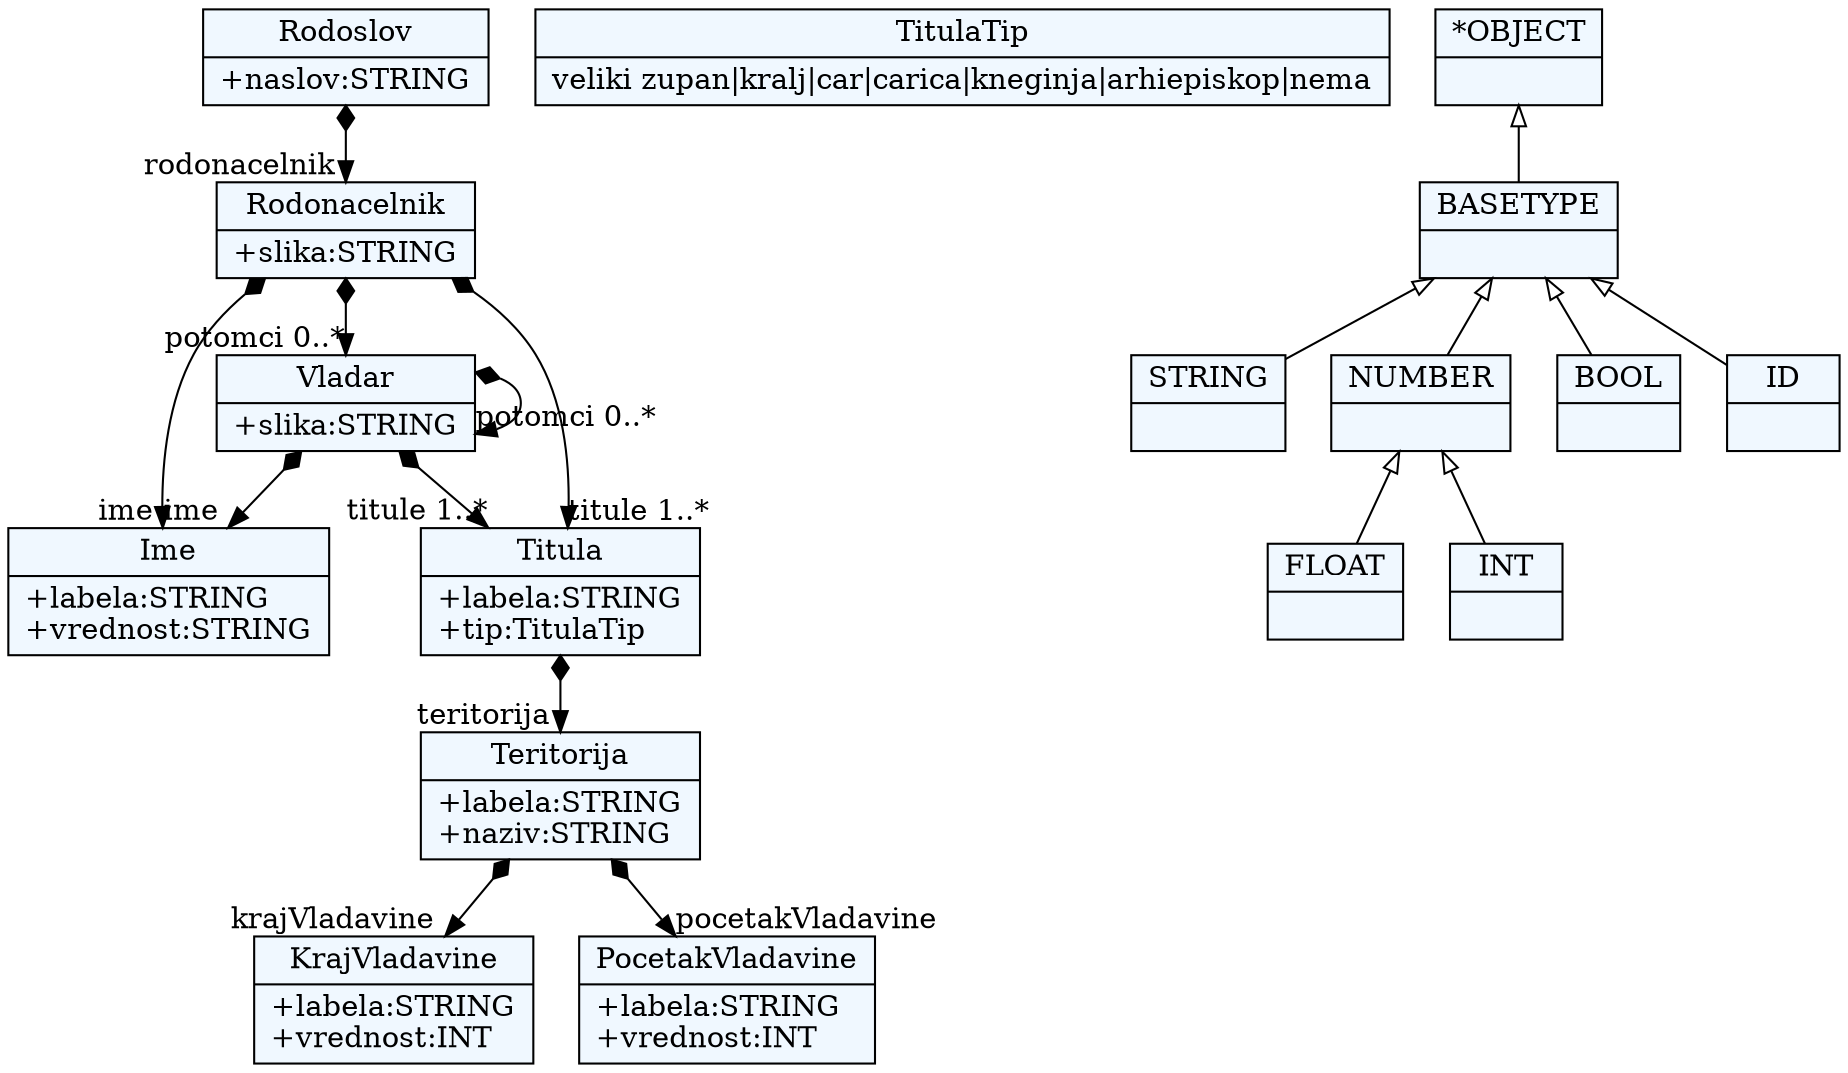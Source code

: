 
    digraph xtext {
    fontname = "Bitstream Vera Sans"
    fontsize = 8
    node[
        shape=record,
        style=filled,
        fillcolor=aliceblue
    ]
    nodesep = 0.3
    edge[dir=black,arrowtail=empty]


2029207951928[ label="{Ime|+labela:STRING\l+vrednost:STRING\l}"]

2029207948152 -> 2029207951928[arrowtail=diamond, dir=both, headlabel="ime "]
2029207948152 -> 2029207991576[arrowtail=diamond, dir=both, headlabel="titule 1..*"]
2029207948152 -> 2029207954760[arrowtail=diamond, dir=both, headlabel="potomci 0..*"]
2029207948152[ label="{Rodonacelnik|+slika:STRING\l}"]

2029207975528[ label="{KrajVladavine|+labela:STRING\l+vrednost:INT\l}"]

2029207979304 -> 2029207972696[arrowtail=diamond, dir=both, headlabel="pocetakVladavine "]
2029207979304 -> 2029207975528[arrowtail=diamond, dir=both, headlabel="krajVladavine "]
2029207979304[ label="{Teritorija|+labela:STRING\l+naziv:STRING\l}"]

2029207993464[ label="{TitulaTip|veliki zupan\|kralj\|car\|carica\|kneginja\|arhiepiskop\|nema}"]

2029207972696[ label="{PocetakVladavine|+labela:STRING\l+vrednost:INT\l}"]

2029207943432 -> 2029207948152[arrowtail=diamond, dir=both, headlabel="rodonacelnik "]
2029207943432[ label="{Rodoslov|+naslov:STRING\l}"]

2029207991576 -> 2029207979304[arrowtail=diamond, dir=both, headlabel="teritorija "]
2029207991576[ label="{Titula|+labela:STRING\l+tip:TitulaTip\l}"]

2029207954760 -> 2029207951928[arrowtail=diamond, dir=both, headlabel="ime "]
2029207954760 -> 2029207991576[arrowtail=diamond, dir=both, headlabel="titule 1..*"]
2029207954760 -> 2029207954760[arrowtail=diamond, dir=both, headlabel="potomci 0..*"]
2029207954760[ label="{Vladar|+slika:STRING\l}"]

2029207945320[ label="{STRING|}"]

2029207949096[ label="{BASETYPE|}"]
2029207949096 -> 2029207959480 [dir=back]
2029207949096 -> 2029207946264 [dir=back]
2029207949096 -> 2029207964200 [dir=back]
2029207949096 -> 2029207945320 [dir=back]

2029207959480[ label="{NUMBER|}"]
2029207959480 -> 2029207967976 [dir=back]
2029207959480 -> 2029207952872 [dir=back]

2029207952872[ label="{INT|}"]

2029207946264[ label="{BOOL|}"]

2029207964200[ label="{ID|}"]

2029207967976[ label="{FLOAT|}"]

2029207942488[ label="{*OBJECT|}"]
2029207942488 -> 2029207949096 [dir=back]


}
